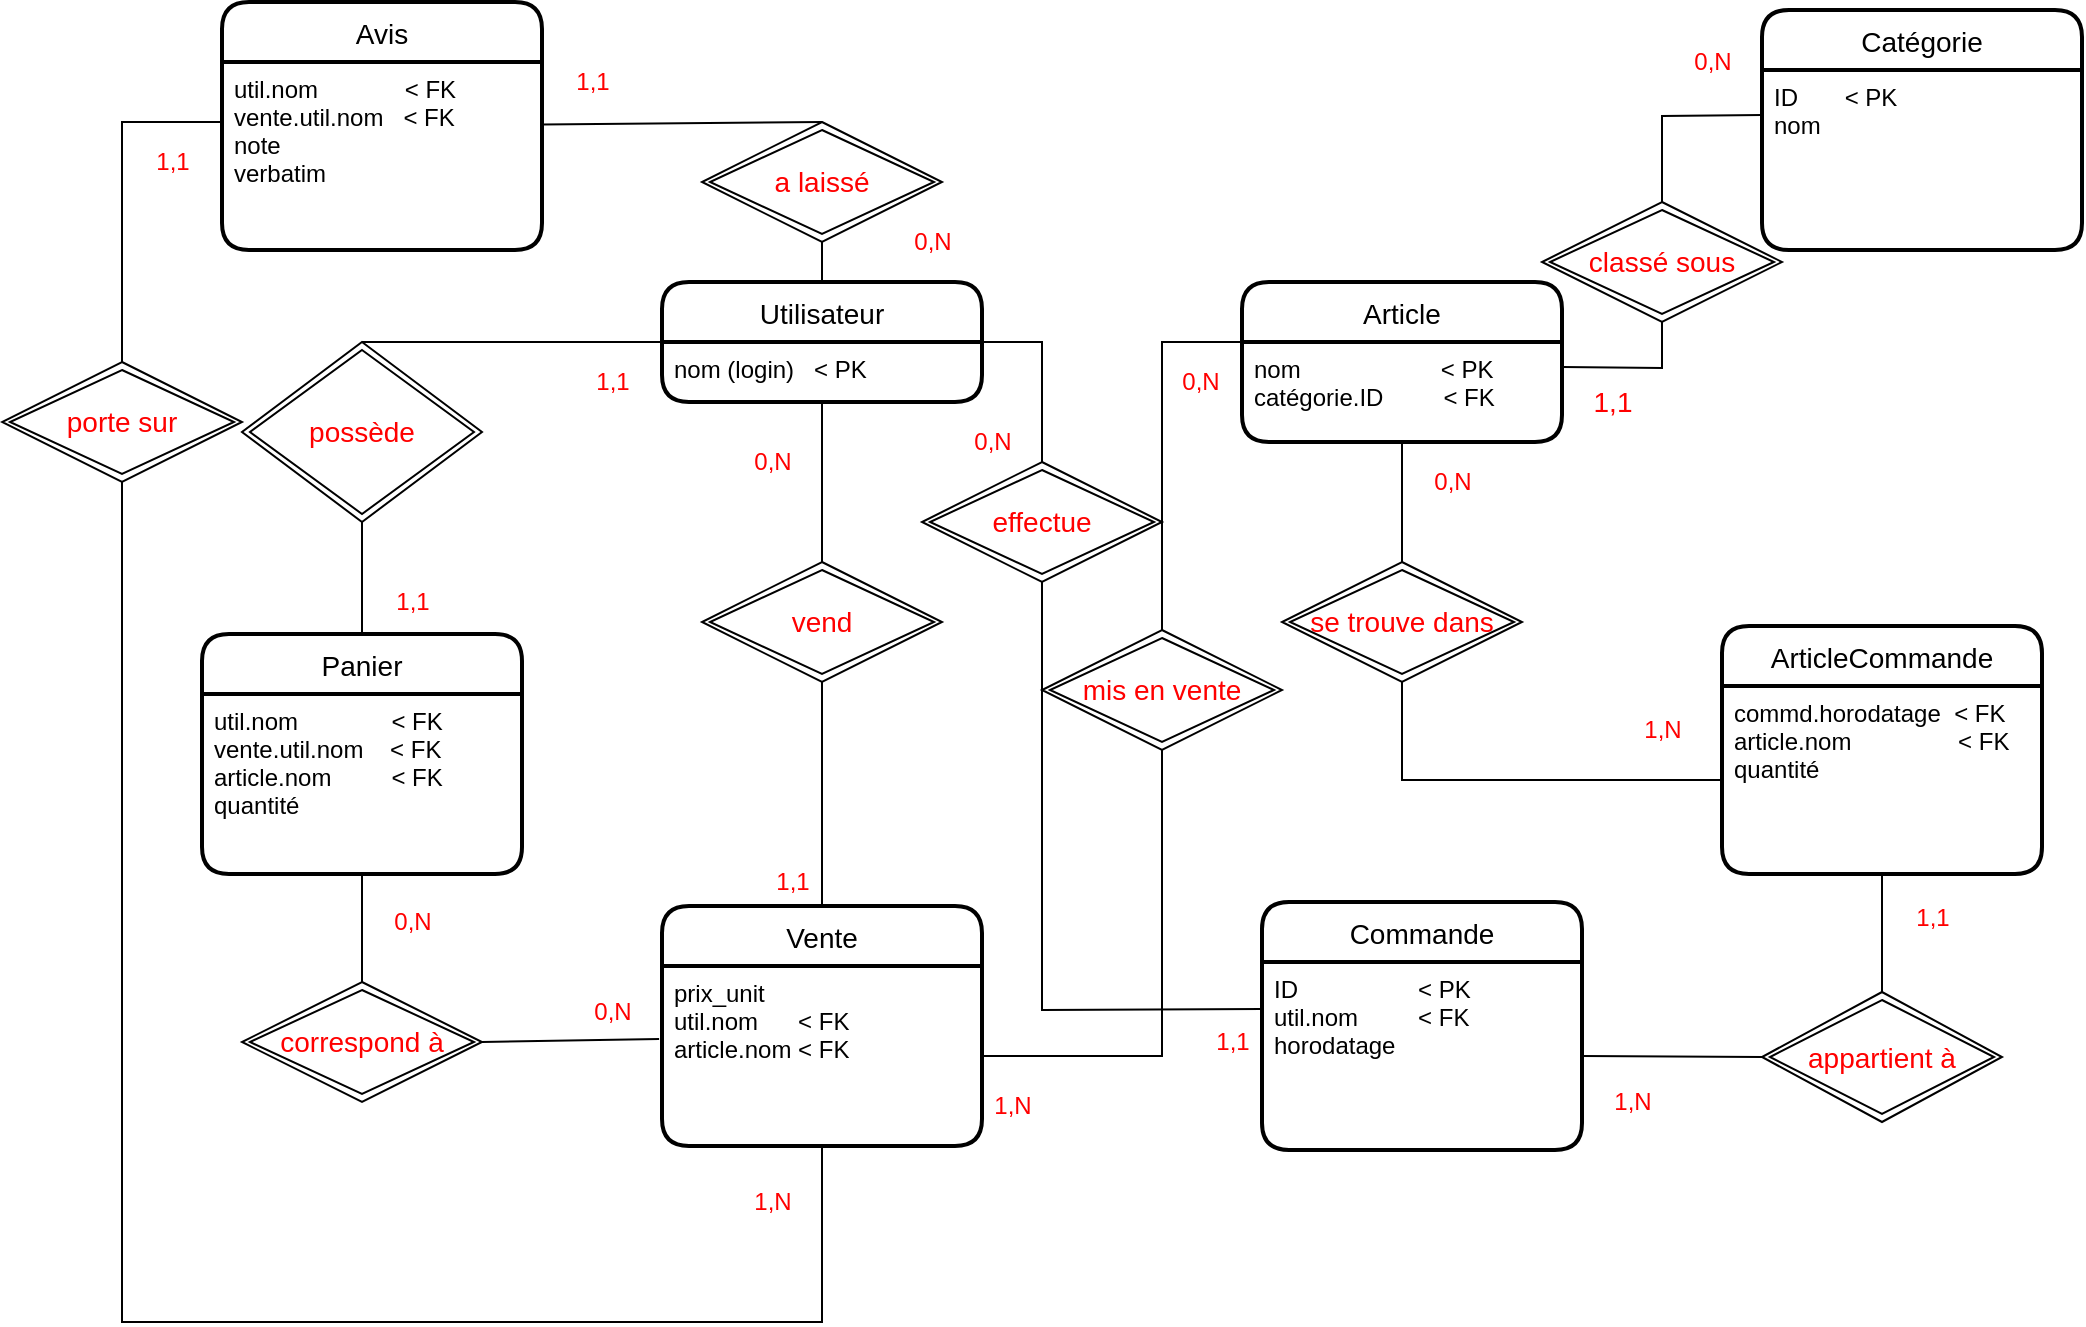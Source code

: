 <mxfile version="16.1.2" type="device"><diagram id="vkemQUiL735M9l8SuAjp" name="Page-1"><mxGraphModel dx="1185" dy="506" grid="1" gridSize="10" guides="1" tooltips="1" connect="1" arrows="1" fold="1" page="1" pageScale="1" pageWidth="1169" pageHeight="827" math="0" shadow="0"><root><mxCell id="0"/><mxCell id="1" parent="0"/><mxCell id="IwP-LJA07AxxM4zbvfyi-16" value="Catégorie" style="swimlane;childLayout=stackLayout;horizontal=1;startSize=30;horizontalStack=0;rounded=1;fontSize=14;fontStyle=0;strokeWidth=2;resizeParent=0;resizeLast=1;shadow=0;dashed=0;align=center;" parent="1" vertex="1"><mxGeometry x="880" y="44" width="160" height="120" as="geometry"/></mxCell><mxCell id="IwP-LJA07AxxM4zbvfyi-17" value="ID       &lt; PK&#xA;nom&#xA;" style="align=left;strokeColor=none;fillColor=none;spacingLeft=4;fontSize=12;verticalAlign=top;resizable=0;rotatable=0;part=1;" parent="IwP-LJA07AxxM4zbvfyi-16" vertex="1"><mxGeometry y="30" width="160" height="90" as="geometry"/></mxCell><mxCell id="IwP-LJA07AxxM4zbvfyi-18" value="Article" style="swimlane;childLayout=stackLayout;horizontal=1;startSize=30;horizontalStack=0;rounded=1;fontSize=14;fontStyle=0;strokeWidth=2;resizeParent=0;resizeLast=1;shadow=0;dashed=0;align=center;" parent="1" vertex="1"><mxGeometry x="620" y="180" width="160" height="80" as="geometry"/></mxCell><mxCell id="IwP-LJA07AxxM4zbvfyi-19" value="nom                     &lt; PK&#xA;catégorie.ID         &lt; FK&#xA;&#xA;" style="align=left;strokeColor=none;fillColor=none;spacingLeft=4;fontSize=12;verticalAlign=top;resizable=0;rotatable=0;part=1;" parent="IwP-LJA07AxxM4zbvfyi-18" vertex="1"><mxGeometry y="30" width="160" height="50" as="geometry"/></mxCell><mxCell id="IwP-LJA07AxxM4zbvfyi-21" value="Vente" style="swimlane;childLayout=stackLayout;horizontal=1;startSize=30;horizontalStack=0;rounded=1;fontSize=14;fontStyle=0;strokeWidth=2;resizeParent=0;resizeLast=1;shadow=0;dashed=0;align=center;" parent="1" vertex="1"><mxGeometry x="330" y="492" width="160" height="120" as="geometry"/></mxCell><mxCell id="IwP-LJA07AxxM4zbvfyi-22" value="prix_unit&#xA;util.nom      &lt; FK&#xA;article.nom &lt; FK&#xA;" style="align=left;strokeColor=none;fillColor=none;spacingLeft=4;fontSize=12;verticalAlign=top;resizable=0;rotatable=0;part=1;" parent="IwP-LJA07AxxM4zbvfyi-21" vertex="1"><mxGeometry y="30" width="160" height="90" as="geometry"/></mxCell><mxCell id="IwP-LJA07AxxM4zbvfyi-23" value="Panier" style="swimlane;childLayout=stackLayout;horizontal=1;startSize=30;horizontalStack=0;rounded=1;fontSize=14;fontStyle=0;strokeWidth=2;resizeParent=0;resizeLast=1;shadow=0;dashed=0;align=center;" parent="1" vertex="1"><mxGeometry x="100" y="356" width="160" height="120" as="geometry"/></mxCell><mxCell id="IwP-LJA07AxxM4zbvfyi-24" value="util.nom              &lt; FK &#xA;vente.util.nom    &lt; FK&#xA;article.nom         &lt; FK&#xA;quantité" style="align=left;strokeColor=none;fillColor=none;spacingLeft=4;fontSize=12;verticalAlign=top;resizable=0;rotatable=0;part=1;" parent="IwP-LJA07AxxM4zbvfyi-23" vertex="1"><mxGeometry y="30" width="160" height="90" as="geometry"/></mxCell><mxCell id="IwP-LJA07AxxM4zbvfyi-25" value="Commande" style="swimlane;childLayout=stackLayout;horizontal=1;startSize=30;horizontalStack=0;rounded=1;fontSize=14;fontStyle=0;strokeWidth=2;resizeParent=0;resizeLast=1;shadow=0;dashed=0;align=center;" parent="1" vertex="1"><mxGeometry x="630" y="490" width="160" height="124" as="geometry"/></mxCell><mxCell id="IwP-LJA07AxxM4zbvfyi-26" value="ID                  &lt; PK&#xA;util.nom         &lt; FK&#xA;horodatage &#xA;" style="align=left;strokeColor=none;fillColor=none;spacingLeft=4;fontSize=12;verticalAlign=top;resizable=0;rotatable=0;part=1;" parent="IwP-LJA07AxxM4zbvfyi-25" vertex="1"><mxGeometry y="30" width="160" height="94" as="geometry"/></mxCell><mxCell id="IwP-LJA07AxxM4zbvfyi-27" value="ArticleCommande" style="swimlane;childLayout=stackLayout;horizontal=1;startSize=30;horizontalStack=0;rounded=1;fontSize=14;fontStyle=0;strokeWidth=2;resizeParent=0;resizeLast=1;shadow=0;dashed=0;align=center;" parent="1" vertex="1"><mxGeometry x="860" y="352" width="160" height="124" as="geometry"/></mxCell><mxCell id="IwP-LJA07AxxM4zbvfyi-28" value="commd.horodatage  &lt; FK &#xA;article.nom                &lt; FK&#xA;quantité&#xA;&#xA;" style="align=left;strokeColor=none;fillColor=none;spacingLeft=4;fontSize=12;verticalAlign=top;resizable=0;rotatable=0;part=1;" parent="IwP-LJA07AxxM4zbvfyi-27" vertex="1"><mxGeometry y="30" width="160" height="94" as="geometry"/></mxCell><mxCell id="IwP-LJA07AxxM4zbvfyi-29" value="Avis" style="swimlane;childLayout=stackLayout;horizontal=1;startSize=30;horizontalStack=0;rounded=1;fontSize=14;fontStyle=0;strokeWidth=2;resizeParent=0;resizeLast=1;shadow=0;dashed=0;align=center;" parent="1" vertex="1"><mxGeometry x="110" y="40" width="160" height="124" as="geometry"/></mxCell><mxCell id="IwP-LJA07AxxM4zbvfyi-30" value="util.nom             &lt; FK       &#xA;vente.util.nom   &lt; FK&#xA;note&#xA;verbatim&#xA;" style="align=left;strokeColor=none;fillColor=none;spacingLeft=4;fontSize=12;verticalAlign=top;resizable=0;rotatable=0;part=1;" parent="IwP-LJA07AxxM4zbvfyi-29" vertex="1"><mxGeometry y="30" width="160" height="94" as="geometry"/></mxCell><mxCell id="IwP-LJA07AxxM4zbvfyi-90" value="Utilisateur" style="swimlane;childLayout=stackLayout;horizontal=1;startSize=30;horizontalStack=0;rounded=1;fontSize=14;fontStyle=0;strokeWidth=2;resizeParent=0;resizeLast=1;shadow=0;dashed=0;align=center;" parent="1" vertex="1"><mxGeometry x="330" y="180" width="160" height="60" as="geometry"/></mxCell><mxCell id="IwP-LJA07AxxM4zbvfyi-91" value="nom (login)   &lt; PK" style="align=left;strokeColor=none;fillColor=none;spacingLeft=4;fontSize=12;verticalAlign=top;resizable=0;rotatable=0;part=1;" parent="IwP-LJA07AxxM4zbvfyi-90" vertex="1"><mxGeometry y="30" width="160" height="30" as="geometry"/></mxCell><mxCell id="IwP-LJA07AxxM4zbvfyi-96" value="&lt;font color=&quot;#FF0000&quot;&gt;0,N&lt;/font&gt;" style="text;html=1;resizable=0;autosize=1;align=center;verticalAlign=middle;points=[];fillColor=none;strokeColor=none;rounded=0;" parent="1" vertex="1"><mxGeometry x="370" y="260" width="30" height="20" as="geometry"/></mxCell><mxCell id="IwP-LJA07AxxM4zbvfyi-97" value="vend" style="shape=rhombus;double=1;perimeter=rhombusPerimeter;whiteSpace=wrap;html=1;align=center;fontSize=14;fontColor=#FF0000;strokeColor=#000000;fillColor=#FFFFFF;" parent="1" vertex="1"><mxGeometry x="350" y="320" width="120" height="60" as="geometry"/></mxCell><mxCell id="IwP-LJA07AxxM4zbvfyi-103" value="classé sous" style="shape=rhombus;double=1;perimeter=rhombusPerimeter;whiteSpace=wrap;html=1;align=center;fontSize=14;fontColor=#FF0000;strokeColor=#000000;fillColor=#FFFFFF;" parent="1" vertex="1"><mxGeometry x="770" y="140" width="120" height="60" as="geometry"/></mxCell><mxCell id="IwP-LJA07AxxM4zbvfyi-104" value="1,1" style="text;html=1;resizable=0;autosize=1;align=center;verticalAlign=middle;points=[];fillColor=none;strokeColor=none;rounded=0;fontSize=14;fontColor=#FF0000;" parent="1" vertex="1"><mxGeometry x="790" y="230" width="30" height="20" as="geometry"/></mxCell><mxCell id="IwP-LJA07AxxM4zbvfyi-106" value="mis en vente" style="shape=rhombus;double=1;perimeter=rhombusPerimeter;whiteSpace=wrap;html=1;align=center;fontSize=14;fontColor=#FF0000;strokeColor=#000000;fillColor=#FFFFFF;" parent="1" vertex="1"><mxGeometry x="520" y="354" width="120" height="60" as="geometry"/></mxCell><mxCell id="IwP-LJA07AxxM4zbvfyi-109" value="&lt;font color=&quot;#FF0000&quot;&gt;0,N&lt;/font&gt;" style="text;html=1;resizable=0;autosize=1;align=center;verticalAlign=middle;points=[];fillColor=none;strokeColor=none;rounded=0;" parent="1" vertex="1"><mxGeometry x="584" y="220" width="30" height="20" as="geometry"/></mxCell><mxCell id="IwP-LJA07AxxM4zbvfyi-114" value="a laissé" style="shape=rhombus;double=1;perimeter=rhombusPerimeter;whiteSpace=wrap;html=1;align=center;fontSize=14;fontColor=#FF0000;strokeColor=#000000;fillColor=#FFFFFF;" parent="1" vertex="1"><mxGeometry x="350" y="100" width="120" height="60" as="geometry"/></mxCell><mxCell id="IwP-LJA07AxxM4zbvfyi-115" value="&lt;font color=&quot;#FF0000&quot;&gt;0,N&lt;/font&gt;" style="text;html=1;resizable=0;autosize=1;align=center;verticalAlign=middle;points=[];fillColor=none;strokeColor=none;rounded=0;" parent="1" vertex="1"><mxGeometry x="450" y="150" width="30" height="20" as="geometry"/></mxCell><mxCell id="IwP-LJA07AxxM4zbvfyi-118" value="porte sur" style="shape=rhombus;double=1;perimeter=rhombusPerimeter;whiteSpace=wrap;html=1;align=center;fontSize=14;fontColor=#FF0000;strokeColor=#000000;fillColor=#FFFFFF;" parent="1" vertex="1"><mxGeometry y="220" width="120" height="60" as="geometry"/></mxCell><mxCell id="IwP-LJA07AxxM4zbvfyi-119" value="&lt;font color=&quot;#FF0000&quot;&gt;1,1&lt;/font&gt;" style="text;html=1;resizable=0;autosize=1;align=center;verticalAlign=middle;points=[];fillColor=none;strokeColor=none;rounded=0;" parent="1" vertex="1"><mxGeometry x="70" y="110" width="30" height="20" as="geometry"/></mxCell><mxCell id="IwP-LJA07AxxM4zbvfyi-121" value="&lt;font color=&quot;#FF0000&quot;&gt;possède&lt;/font&gt;" style="shape=rhombus;double=1;perimeter=rhombusPerimeter;whiteSpace=wrap;html=1;align=center;fontSize=14;fontColor=#FF0000;strokeColor=#000000;fillColor=#FFFFFF;" parent="1" vertex="1"><mxGeometry x="120" y="210" width="120" height="90" as="geometry"/></mxCell><mxCell id="IwP-LJA07AxxM4zbvfyi-122" value="&lt;font color=&quot;#FF0000&quot;&gt;1,1&lt;/font&gt;" style="text;html=1;resizable=0;autosize=1;align=center;verticalAlign=middle;points=[];fillColor=none;strokeColor=none;rounded=0;" parent="1" vertex="1"><mxGeometry x="290" y="220" width="30" height="20" as="geometry"/></mxCell><mxCell id="IwP-LJA07AxxM4zbvfyi-125" value="&lt;font color=&quot;#FF0000&quot;&gt;correspond à&lt;/font&gt;" style="shape=rhombus;double=1;perimeter=rhombusPerimeter;whiteSpace=wrap;html=1;align=center;fontSize=14;fontColor=#3333FF;strokeColor=#000000;fillColor=#FFFFFF;" parent="1" vertex="1"><mxGeometry x="120" y="530" width="120" height="60" as="geometry"/></mxCell><mxCell id="IwP-LJA07AxxM4zbvfyi-127" value="&lt;font color=&quot;#FF0000&quot;&gt;0,N&lt;/font&gt;" style="text;html=1;resizable=0;autosize=1;align=center;verticalAlign=middle;points=[];fillColor=none;strokeColor=none;rounded=0;" parent="1" vertex="1"><mxGeometry x="190" y="490" width="30" height="20" as="geometry"/></mxCell><mxCell id="IwP-LJA07AxxM4zbvfyi-135" value="&lt;font color=&quot;#FF0000&quot;&gt;effectue&lt;/font&gt;" style="shape=rhombus;double=1;perimeter=rhombusPerimeter;whiteSpace=wrap;html=1;align=center;fontSize=14;fontColor=#3333FF;strokeColor=#000000;fillColor=#FFFFFF;" parent="1" vertex="1"><mxGeometry x="460" y="270" width="120" height="60" as="geometry"/></mxCell><mxCell id="IwP-LJA07AxxM4zbvfyi-139" value="&lt;font color=&quot;#FF0000&quot;&gt;0,N&lt;/font&gt;" style="text;html=1;resizable=0;autosize=1;align=center;verticalAlign=middle;points=[];fillColor=none;strokeColor=none;rounded=0;" parent="1" vertex="1"><mxGeometry x="480" y="250" width="30" height="20" as="geometry"/></mxCell><mxCell id="IwP-LJA07AxxM4zbvfyi-141" value="se trouve dans" style="shape=rhombus;double=1;perimeter=rhombusPerimeter;whiteSpace=wrap;html=1;align=center;fontSize=14;fontColor=#FF0000;strokeColor=#000000;fillColor=#FFFFFF;" parent="1" vertex="1"><mxGeometry x="640" y="320" width="120" height="60" as="geometry"/></mxCell><mxCell id="IwP-LJA07AxxM4zbvfyi-144" value="&lt;font color=&quot;#FF0000&quot;&gt;0,N&lt;/font&gt;" style="text;html=1;resizable=0;autosize=1;align=center;verticalAlign=middle;points=[];fillColor=none;strokeColor=none;rounded=0;" parent="1" vertex="1"><mxGeometry x="710" y="270" width="30" height="20" as="geometry"/></mxCell><mxCell id="IwP-LJA07AxxM4zbvfyi-146" value="appartient à" style="shape=rhombus;double=1;perimeter=rhombusPerimeter;whiteSpace=wrap;html=1;align=center;fontSize=14;fontColor=#FF0000;strokeColor=#000000;fillColor=#FFFFFF;" parent="1" vertex="1"><mxGeometry x="880" y="535" width="120" height="65" as="geometry"/></mxCell><mxCell id="IwP-LJA07AxxM4zbvfyi-147" value="&lt;div&gt;&lt;font color=&quot;#FF0000&quot;&gt;1,1&lt;/font&gt;&lt;/div&gt;&lt;div&gt;&lt;font color=&quot;#FF0000&quot;&gt;&lt;br&gt;&lt;/font&gt;&lt;/div&gt;" style="text;html=1;resizable=0;autosize=1;align=center;verticalAlign=middle;points=[];fillColor=none;strokeColor=none;rounded=0;" parent="1" vertex="1"><mxGeometry x="950" y="490" width="30" height="30" as="geometry"/></mxCell><mxCell id="tKGz30pE0e-N2YXmPfFC-1" value="&lt;font color=&quot;#FF0000&quot;&gt;1,1&lt;/font&gt;" style="text;html=1;resizable=0;autosize=1;align=center;verticalAlign=middle;points=[];fillColor=none;strokeColor=none;rounded=0;" vertex="1" parent="1"><mxGeometry x="280" y="70" width="30" height="20" as="geometry"/></mxCell><mxCell id="tKGz30pE0e-N2YXmPfFC-4" value="&lt;font color=&quot;#FF0000&quot;&gt;1,N&lt;/font&gt;" style="text;html=1;resizable=0;autosize=1;align=center;verticalAlign=middle;points=[];fillColor=none;strokeColor=none;rounded=0;" vertex="1" parent="1"><mxGeometry x="370" y="630" width="30" height="20" as="geometry"/></mxCell><mxCell id="tKGz30pE0e-N2YXmPfFC-5" value="&lt;font color=&quot;#FF0000&quot;&gt;1,1&lt;/font&gt;" style="text;html=1;resizable=0;autosize=1;align=center;verticalAlign=middle;points=[];fillColor=none;strokeColor=none;rounded=0;" vertex="1" parent="1"><mxGeometry x="190" y="330" width="30" height="20" as="geometry"/></mxCell><mxCell id="tKGz30pE0e-N2YXmPfFC-6" value="&lt;font color=&quot;#FF0000&quot;&gt;0,N&lt;/font&gt;" style="text;html=1;resizable=0;autosize=1;align=center;verticalAlign=middle;points=[];fillColor=none;strokeColor=none;rounded=0;" vertex="1" parent="1"><mxGeometry x="290" y="535" width="30" height="20" as="geometry"/></mxCell><mxCell id="tKGz30pE0e-N2YXmPfFC-7" value="&lt;font color=&quot;#FF0000&quot;&gt;1,1&lt;/font&gt;" style="text;html=1;resizable=0;autosize=1;align=center;verticalAlign=middle;points=[];fillColor=none;strokeColor=none;rounded=0;" vertex="1" parent="1"><mxGeometry x="380" y="470" width="30" height="20" as="geometry"/></mxCell><mxCell id="tKGz30pE0e-N2YXmPfFC-8" value="&lt;font color=&quot;#FF0000&quot;&gt;1,1&lt;/font&gt;" style="text;html=1;resizable=0;autosize=1;align=center;verticalAlign=middle;points=[];fillColor=none;strokeColor=none;rounded=0;" vertex="1" parent="1"><mxGeometry x="600" y="550" width="30" height="20" as="geometry"/></mxCell><mxCell id="tKGz30pE0e-N2YXmPfFC-9" value="&lt;font color=&quot;#FF0000&quot;&gt;1,N&lt;/font&gt;" style="text;html=1;resizable=0;autosize=1;align=center;verticalAlign=middle;points=[];fillColor=none;strokeColor=none;rounded=0;" vertex="1" parent="1"><mxGeometry x="490" y="582" width="30" height="20" as="geometry"/></mxCell><mxCell id="tKGz30pE0e-N2YXmPfFC-10" value="&lt;font color=&quot;#FF0000&quot;&gt;1,N&lt;/font&gt;" style="text;html=1;resizable=0;autosize=1;align=center;verticalAlign=middle;points=[];fillColor=none;strokeColor=none;rounded=0;" vertex="1" parent="1"><mxGeometry x="815" y="394" width="30" height="20" as="geometry"/></mxCell><mxCell id="tKGz30pE0e-N2YXmPfFC-11" value="&lt;font color=&quot;#FF0000&quot;&gt;0,N&lt;/font&gt;" style="text;html=1;resizable=0;autosize=1;align=center;verticalAlign=middle;points=[];fillColor=none;strokeColor=none;rounded=0;" vertex="1" parent="1"><mxGeometry x="840" y="60" width="30" height="20" as="geometry"/></mxCell><mxCell id="tKGz30pE0e-N2YXmPfFC-12" value="&lt;div&gt;&lt;font color=&quot;#FF0000&quot;&gt;1,N&lt;/font&gt;&lt;/div&gt;&lt;div&gt;&lt;font color=&quot;#FF0000&quot;&gt;&lt;br&gt;&lt;/font&gt;&lt;/div&gt;" style="text;html=1;resizable=0;autosize=1;align=center;verticalAlign=middle;points=[];fillColor=none;strokeColor=none;rounded=0;" vertex="1" parent="1"><mxGeometry x="800" y="582" width="30" height="30" as="geometry"/></mxCell><mxCell id="tKGz30pE0e-N2YXmPfFC-21" value="" style="endArrow=none;html=1;rounded=0;fontColor=#FF0000;elbow=vertical;exitX=0.5;exitY=0;exitDx=0;exitDy=0;" edge="1" parent="1" source="IwP-LJA07AxxM4zbvfyi-118"><mxGeometry relative="1" as="geometry"><mxPoint x="-20" y="110" as="sourcePoint"/><mxPoint x="110" y="100" as="targetPoint"/><Array as="points"><mxPoint x="60" y="100"/></Array></mxGeometry></mxCell><mxCell id="tKGz30pE0e-N2YXmPfFC-22" value="" style="endArrow=none;html=1;rounded=0;fontColor=#FF0000;elbow=vertical;entryX=0.5;entryY=1;entryDx=0;entryDy=0;exitX=0.5;exitY=1;exitDx=0;exitDy=0;" edge="1" parent="1" source="IwP-LJA07AxxM4zbvfyi-118" target="IwP-LJA07AxxM4zbvfyi-21"><mxGeometry relative="1" as="geometry"><mxPoint x="210" y="308.57" as="sourcePoint"/><mxPoint x="370" y="308.57" as="targetPoint"/><Array as="points"><mxPoint x="60" y="700"/><mxPoint x="410" y="700"/></Array></mxGeometry></mxCell><mxCell id="tKGz30pE0e-N2YXmPfFC-25" value="" style="endArrow=none;html=1;rounded=0;fontColor=#FF0000;elbow=vertical;entryX=0.5;entryY=0;entryDx=0;entryDy=0;" edge="1" parent="1" target="IwP-LJA07AxxM4zbvfyi-114"><mxGeometry relative="1" as="geometry"><mxPoint x="270" y="101.29" as="sourcePoint"/><mxPoint x="400" y="101" as="targetPoint"/></mxGeometry></mxCell><mxCell id="tKGz30pE0e-N2YXmPfFC-27" value="" style="endArrow=none;html=1;rounded=0;fontColor=#FF0000;elbow=vertical;exitX=0.5;exitY=1;exitDx=0;exitDy=0;entryX=0.5;entryY=0;entryDx=0;entryDy=0;" edge="1" parent="1" source="IwP-LJA07AxxM4zbvfyi-114" target="IwP-LJA07AxxM4zbvfyi-90"><mxGeometry relative="1" as="geometry"><mxPoint x="370" y="170" as="sourcePoint"/><mxPoint x="530" y="170" as="targetPoint"/></mxGeometry></mxCell><mxCell id="tKGz30pE0e-N2YXmPfFC-28" value="" style="endArrow=none;html=1;rounded=0;fontColor=#FF0000;elbow=vertical;entryX=0.5;entryY=0;entryDx=0;entryDy=0;exitX=0.5;exitY=1;exitDx=0;exitDy=0;" edge="1" parent="1" source="IwP-LJA07AxxM4zbvfyi-121" target="IwP-LJA07AxxM4zbvfyi-23"><mxGeometry relative="1" as="geometry"><mxPoint x="220" y="300.43" as="sourcePoint"/><mxPoint x="370" y="300" as="targetPoint"/></mxGeometry></mxCell><mxCell id="tKGz30pE0e-N2YXmPfFC-31" value="" style="endArrow=none;html=1;rounded=0;fontColor=#FF0000;elbow=vertical;exitX=0.5;exitY=1;exitDx=0;exitDy=0;entryX=0.5;entryY=0;entryDx=0;entryDy=0;" edge="1" parent="1" source="IwP-LJA07AxxM4zbvfyi-24" target="IwP-LJA07AxxM4zbvfyi-125"><mxGeometry relative="1" as="geometry"><mxPoint x="10" y="528.57" as="sourcePoint"/><mxPoint x="170" y="528.57" as="targetPoint"/></mxGeometry></mxCell><mxCell id="tKGz30pE0e-N2YXmPfFC-32" value="" style="endArrow=none;html=1;rounded=0;fontColor=#FF0000;elbow=vertical;exitX=0.5;exitY=0;exitDx=0;exitDy=0;entryX=0;entryY=0;entryDx=0;entryDy=0;" edge="1" parent="1" source="IwP-LJA07AxxM4zbvfyi-121" target="IwP-LJA07AxxM4zbvfyi-91"><mxGeometry relative="1" as="geometry"><mxPoint x="120" y="199.29" as="sourcePoint"/><mxPoint x="280" y="199.29" as="targetPoint"/></mxGeometry></mxCell><mxCell id="tKGz30pE0e-N2YXmPfFC-33" value="" style="endArrow=none;html=1;rounded=0;fontColor=#FF0000;elbow=vertical;entryX=-0.009;entryY=0.406;entryDx=0;entryDy=0;entryPerimeter=0;" edge="1" parent="1" target="IwP-LJA07AxxM4zbvfyi-22"><mxGeometry relative="1" as="geometry"><mxPoint x="240" y="560" as="sourcePoint"/><mxPoint x="310" y="560" as="targetPoint"/></mxGeometry></mxCell><mxCell id="tKGz30pE0e-N2YXmPfFC-34" value="" style="endArrow=none;html=1;rounded=0;fontColor=#FF0000;elbow=vertical;exitX=0.5;exitY=0;exitDx=0;exitDy=0;entryX=0.5;entryY=1;entryDx=0;entryDy=0;" edge="1" parent="1" source="IwP-LJA07AxxM4zbvfyi-21" target="IwP-LJA07AxxM4zbvfyi-97"><mxGeometry relative="1" as="geometry"><mxPoint x="300" y="420" as="sourcePoint"/><mxPoint x="460" y="420" as="targetPoint"/></mxGeometry></mxCell><mxCell id="tKGz30pE0e-N2YXmPfFC-35" value="" style="endArrow=none;html=1;rounded=0;fontColor=#FF0000;elbow=vertical;exitX=0.5;exitY=0;exitDx=0;exitDy=0;entryX=0.5;entryY=1;entryDx=0;entryDy=0;" edge="1" parent="1" source="IwP-LJA07AxxM4zbvfyi-97" target="IwP-LJA07AxxM4zbvfyi-91"><mxGeometry relative="1" as="geometry"><mxPoint x="440" y="330" as="sourcePoint"/><mxPoint x="600" y="330" as="targetPoint"/></mxGeometry></mxCell><mxCell id="tKGz30pE0e-N2YXmPfFC-36" value="" style="endArrow=none;html=1;rounded=0;fontColor=#FF0000;elbow=vertical;exitX=1;exitY=0.5;exitDx=0;exitDy=0;entryX=0.5;entryY=1;entryDx=0;entryDy=0;" edge="1" parent="1" source="IwP-LJA07AxxM4zbvfyi-22" target="IwP-LJA07AxxM4zbvfyi-106"><mxGeometry relative="1" as="geometry"><mxPoint x="580" y="580" as="sourcePoint"/><mxPoint x="740" y="580" as="targetPoint"/><Array as="points"><mxPoint x="580" y="567"/></Array></mxGeometry></mxCell><mxCell id="tKGz30pE0e-N2YXmPfFC-37" value="" style="endArrow=none;html=1;rounded=0;fontColor=#FF0000;elbow=vertical;entryX=0;entryY=0.25;entryDx=0;entryDy=0;exitX=0.5;exitY=1;exitDx=0;exitDy=0;" edge="1" parent="1" source="IwP-LJA07AxxM4zbvfyi-135" target="IwP-LJA07AxxM4zbvfyi-26"><mxGeometry relative="1" as="geometry"><mxPoint x="480" y="660" as="sourcePoint"/><mxPoint x="640" y="660" as="targetPoint"/><Array as="points"><mxPoint x="520" y="544"/></Array></mxGeometry></mxCell><mxCell id="tKGz30pE0e-N2YXmPfFC-38" value="" style="endArrow=none;html=1;rounded=0;fontColor=#FF0000;elbow=vertical;entryX=0.5;entryY=0;entryDx=0;entryDy=0;" edge="1" parent="1" target="IwP-LJA07AxxM4zbvfyi-135"><mxGeometry relative="1" as="geometry"><mxPoint x="490" y="210" as="sourcePoint"/><mxPoint x="570" y="210" as="targetPoint"/><Array as="points"><mxPoint x="520" y="210"/></Array></mxGeometry></mxCell><mxCell id="tKGz30pE0e-N2YXmPfFC-39" value="" style="endArrow=none;html=1;rounded=0;fontColor=#FF0000;elbow=vertical;exitX=0.5;exitY=0;exitDx=0;exitDy=0;" edge="1" parent="1" source="IwP-LJA07AxxM4zbvfyi-106"><mxGeometry relative="1" as="geometry"><mxPoint x="470" y="210" as="sourcePoint"/><mxPoint x="630" y="210" as="targetPoint"/><Array as="points"><mxPoint x="580" y="210"/></Array></mxGeometry></mxCell><mxCell id="tKGz30pE0e-N2YXmPfFC-40" value="" style="endArrow=none;html=1;rounded=0;fontColor=#FF0000;elbow=vertical;exitX=0.5;exitY=0;exitDx=0;exitDy=0;entryX=0.5;entryY=1;entryDx=0;entryDy=0;" edge="1" parent="1" source="IwP-LJA07AxxM4zbvfyi-146" target="IwP-LJA07AxxM4zbvfyi-28"><mxGeometry relative="1" as="geometry"><mxPoint x="1030" y="288.57" as="sourcePoint"/><mxPoint x="1100" y="288.57" as="targetPoint"/></mxGeometry></mxCell><mxCell id="tKGz30pE0e-N2YXmPfFC-41" value="" style="endArrow=none;html=1;rounded=0;fontColor=#FF0000;elbow=vertical;exitX=1;exitY=0.5;exitDx=0;exitDy=0;entryX=0;entryY=0.5;entryDx=0;entryDy=0;" edge="1" parent="1" source="IwP-LJA07AxxM4zbvfyi-26" target="IwP-LJA07AxxM4zbvfyi-146"><mxGeometry relative="1" as="geometry"><mxPoint x="940" y="470" as="sourcePoint"/><mxPoint x="1100" y="470" as="targetPoint"/></mxGeometry></mxCell><mxCell id="tKGz30pE0e-N2YXmPfFC-42" value="" style="endArrow=none;html=1;rounded=0;fontColor=#FF0000;elbow=vertical;exitX=0.5;exitY=1;exitDx=0;exitDy=0;entryX=0.5;entryY=0;entryDx=0;entryDy=0;" edge="1" parent="1" source="IwP-LJA07AxxM4zbvfyi-19" target="IwP-LJA07AxxM4zbvfyi-141"><mxGeometry relative="1" as="geometry"><mxPoint x="720" y="310" as="sourcePoint"/><mxPoint x="880" y="310" as="targetPoint"/></mxGeometry></mxCell><mxCell id="tKGz30pE0e-N2YXmPfFC-43" value="" style="endArrow=none;html=1;rounded=0;fontColor=#FF0000;elbow=vertical;exitX=0.5;exitY=1;exitDx=0;exitDy=0;entryX=0;entryY=0.5;entryDx=0;entryDy=0;" edge="1" parent="1" source="IwP-LJA07AxxM4zbvfyi-141" target="IwP-LJA07AxxM4zbvfyi-28"><mxGeometry relative="1" as="geometry"><mxPoint x="720" y="310" as="sourcePoint"/><mxPoint x="880" y="310" as="targetPoint"/><Array as="points"><mxPoint x="700" y="429"/></Array></mxGeometry></mxCell><mxCell id="tKGz30pE0e-N2YXmPfFC-45" value="" style="endArrow=none;html=1;rounded=0;fontColor=#FF0000;elbow=vertical;exitX=1;exitY=0.25;exitDx=0;exitDy=0;entryX=0.5;entryY=1;entryDx=0;entryDy=0;" edge="1" parent="1" source="IwP-LJA07AxxM4zbvfyi-19" target="IwP-LJA07AxxM4zbvfyi-103"><mxGeometry relative="1" as="geometry"><mxPoint x="720" y="190" as="sourcePoint"/><mxPoint x="880" y="190" as="targetPoint"/><Array as="points"><mxPoint x="830" y="223"/></Array></mxGeometry></mxCell><mxCell id="tKGz30pE0e-N2YXmPfFC-46" value="" style="endArrow=none;html=1;rounded=0;fontColor=#FF0000;elbow=vertical;entryX=0;entryY=0.25;entryDx=0;entryDy=0;exitX=0.5;exitY=0;exitDx=0;exitDy=0;" edge="1" parent="1" source="IwP-LJA07AxxM4zbvfyi-103" target="IwP-LJA07AxxM4zbvfyi-17"><mxGeometry relative="1" as="geometry"><mxPoint x="830" y="119" as="sourcePoint"/><mxPoint x="880" y="190" as="targetPoint"/><Array as="points"><mxPoint x="830" y="97"/></Array></mxGeometry></mxCell></root></mxGraphModel></diagram></mxfile>
